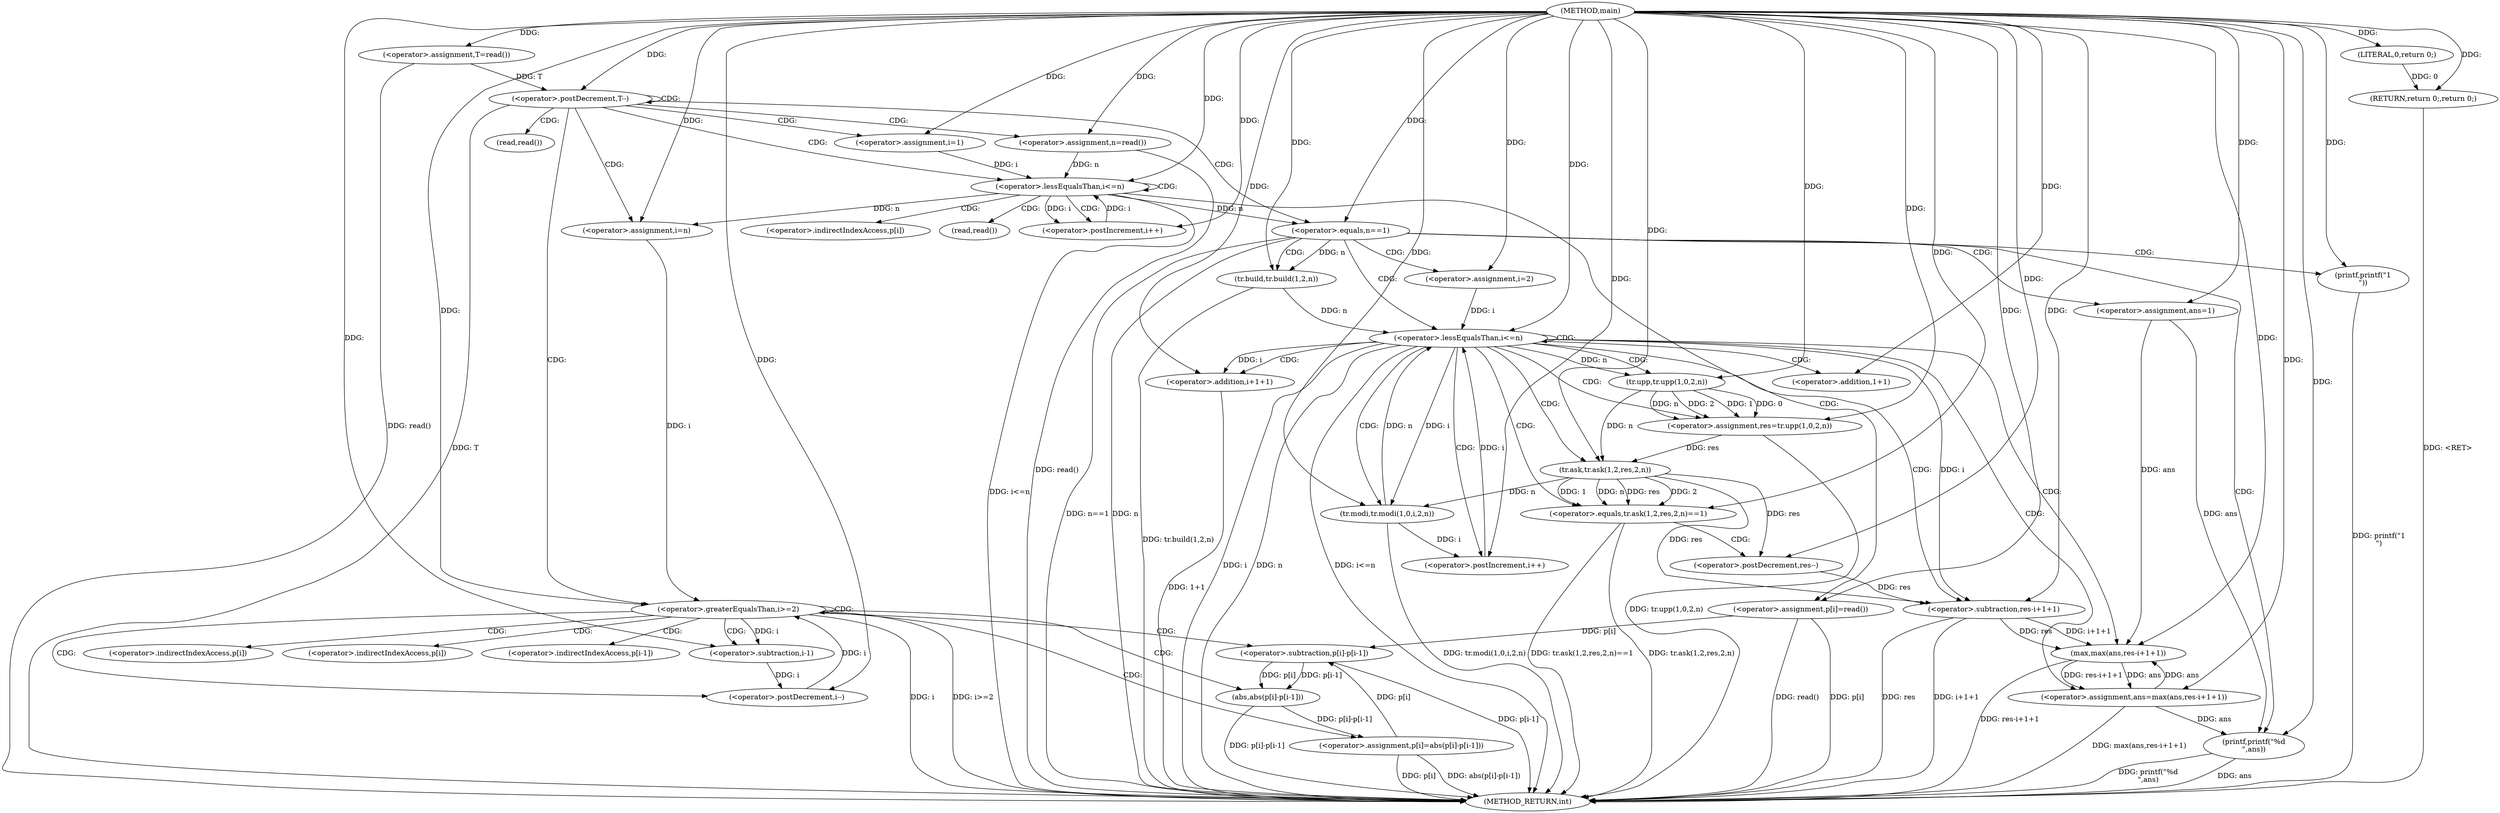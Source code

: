 digraph "main" {  
"1000456" [label = "(METHOD,main)" ]
"1000577" [label = "(METHOD_RETURN,int)" ]
"1000459" [label = "(<operator>.assignment,T=read())" ]
"1000575" [label = "(RETURN,return 0;,return 0;)" ]
"1000463" [label = "(<operator>.postDecrement,T--)" ]
"1000576" [label = "(LITERAL,0,return 0;)" ]
"1000466" [label = "(<operator>.assignment,n=read())" ]
"1000517" [label = "(tr.build,tr.build(1,2,n))" ]
"1000522" [label = "(<operator>.assignment,ans=1)" ]
"1000572" [label = "(printf,printf(\"%d\n\",ans))" ]
"1000471" [label = "(<operator>.assignment,i=1)" ]
"1000474" [label = "(<operator>.lessEqualsThan,i<=n)" ]
"1000477" [label = "(<operator>.postIncrement,i++)" ]
"1000479" [label = "(<operator>.assignment,p[i]=read())" ]
"1000486" [label = "(<operator>.assignment,i=n)" ]
"1000489" [label = "(<operator>.greaterEqualsThan,i>=2)" ]
"1000492" [label = "(<operator>.postDecrement,i--)" ]
"1000510" [label = "(<operator>.equals,n==1)" ]
"1000527" [label = "(<operator>.assignment,i=2)" ]
"1000530" [label = "(<operator>.lessEqualsThan,i<=n)" ]
"1000533" [label = "(<operator>.postIncrement,i++)" ]
"1000495" [label = "(<operator>.assignment,p[i]=abs(p[i]-p[i-1]))" ]
"1000514" [label = "(printf,printf(\"1\n\"))" ]
"1000537" [label = "(<operator>.assignment,res=tr.upp(1,0,2,n))" ]
"1000555" [label = "(<operator>.assignment,ans=max(ans,res-i+1+1))" ]
"1000566" [label = "(tr.modi,tr.modi(1,0,i,2,n))" ]
"1000545" [label = "(<operator>.equals,tr.ask(1,2,res,2,n)==1)" ]
"1000553" [label = "(<operator>.postDecrement,res--)" ]
"1000499" [label = "(abs,abs(p[i]-p[i-1]))" ]
"1000539" [label = "(tr.upp,tr.upp(1,0,2,n))" ]
"1000557" [label = "(max,max(ans,res-i+1+1))" ]
"1000500" [label = "(<operator>.subtraction,p[i]-p[i-1])" ]
"1000546" [label = "(tr.ask,tr.ask(1,2,res,2,n))" ]
"1000559" [label = "(<operator>.subtraction,res-i+1+1)" ]
"1000561" [label = "(<operator>.addition,i+1+1)" ]
"1000506" [label = "(<operator>.subtraction,i-1)" ]
"1000563" [label = "(<operator>.addition,1+1)" ]
"1000468" [label = "(read,read())" ]
"1000480" [label = "(<operator>.indirectIndexAccess,p[i])" ]
"1000483" [label = "(read,read())" ]
"1000496" [label = "(<operator>.indirectIndexAccess,p[i])" ]
"1000501" [label = "(<operator>.indirectIndexAccess,p[i])" ]
"1000504" [label = "(<operator>.indirectIndexAccess,p[i-1])" ]
  "1000459" -> "1000577"  [ label = "DDG: read()"] 
  "1000463" -> "1000577"  [ label = "DDG: T"] 
  "1000466" -> "1000577"  [ label = "DDG: read()"] 
  "1000474" -> "1000577"  [ label = "DDG: i<=n"] 
  "1000489" -> "1000577"  [ label = "DDG: i"] 
  "1000489" -> "1000577"  [ label = "DDG: i>=2"] 
  "1000510" -> "1000577"  [ label = "DDG: n"] 
  "1000510" -> "1000577"  [ label = "DDG: n==1"] 
  "1000517" -> "1000577"  [ label = "DDG: tr.build(1,2,n)"] 
  "1000530" -> "1000577"  [ label = "DDG: i"] 
  "1000530" -> "1000577"  [ label = "DDG: n"] 
  "1000530" -> "1000577"  [ label = "DDG: i<=n"] 
  "1000572" -> "1000577"  [ label = "DDG: ans"] 
  "1000572" -> "1000577"  [ label = "DDG: printf(\"%d\n\",ans)"] 
  "1000537" -> "1000577"  [ label = "DDG: tr.upp(1,0,2,n)"] 
  "1000545" -> "1000577"  [ label = "DDG: tr.ask(1,2,res,2,n)"] 
  "1000545" -> "1000577"  [ label = "DDG: tr.ask(1,2,res,2,n)==1"] 
  "1000559" -> "1000577"  [ label = "DDG: res"] 
  "1000561" -> "1000577"  [ label = "DDG: 1+1"] 
  "1000559" -> "1000577"  [ label = "DDG: i+1+1"] 
  "1000557" -> "1000577"  [ label = "DDG: res-i+1+1"] 
  "1000555" -> "1000577"  [ label = "DDG: max(ans,res-i+1+1)"] 
  "1000566" -> "1000577"  [ label = "DDG: tr.modi(1,0,i,2,n)"] 
  "1000514" -> "1000577"  [ label = "DDG: printf(\"1\n\")"] 
  "1000495" -> "1000577"  [ label = "DDG: p[i]"] 
  "1000500" -> "1000577"  [ label = "DDG: p[i-1]"] 
  "1000499" -> "1000577"  [ label = "DDG: p[i]-p[i-1]"] 
  "1000495" -> "1000577"  [ label = "DDG: abs(p[i]-p[i-1])"] 
  "1000479" -> "1000577"  [ label = "DDG: p[i]"] 
  "1000479" -> "1000577"  [ label = "DDG: read()"] 
  "1000575" -> "1000577"  [ label = "DDG: <RET>"] 
  "1000456" -> "1000459"  [ label = "DDG: "] 
  "1000576" -> "1000575"  [ label = "DDG: 0"] 
  "1000456" -> "1000575"  [ label = "DDG: "] 
  "1000456" -> "1000576"  [ label = "DDG: "] 
  "1000459" -> "1000463"  [ label = "DDG: T"] 
  "1000456" -> "1000463"  [ label = "DDG: "] 
  "1000456" -> "1000466"  [ label = "DDG: "] 
  "1000456" -> "1000522"  [ label = "DDG: "] 
  "1000456" -> "1000471"  [ label = "DDG: "] 
  "1000456" -> "1000479"  [ label = "DDG: "] 
  "1000474" -> "1000486"  [ label = "DDG: n"] 
  "1000456" -> "1000486"  [ label = "DDG: "] 
  "1000456" -> "1000517"  [ label = "DDG: "] 
  "1000510" -> "1000517"  [ label = "DDG: n"] 
  "1000456" -> "1000527"  [ label = "DDG: "] 
  "1000456" -> "1000572"  [ label = "DDG: "] 
  "1000522" -> "1000572"  [ label = "DDG: ans"] 
  "1000555" -> "1000572"  [ label = "DDG: ans"] 
  "1000471" -> "1000474"  [ label = "DDG: i"] 
  "1000477" -> "1000474"  [ label = "DDG: i"] 
  "1000456" -> "1000474"  [ label = "DDG: "] 
  "1000466" -> "1000474"  [ label = "DDG: n"] 
  "1000474" -> "1000477"  [ label = "DDG: i"] 
  "1000456" -> "1000477"  [ label = "DDG: "] 
  "1000486" -> "1000489"  [ label = "DDG: i"] 
  "1000492" -> "1000489"  [ label = "DDG: i"] 
  "1000456" -> "1000489"  [ label = "DDG: "] 
  "1000506" -> "1000492"  [ label = "DDG: i"] 
  "1000456" -> "1000492"  [ label = "DDG: "] 
  "1000499" -> "1000495"  [ label = "DDG: p[i]-p[i-1]"] 
  "1000456" -> "1000510"  [ label = "DDG: "] 
  "1000474" -> "1000510"  [ label = "DDG: n"] 
  "1000527" -> "1000530"  [ label = "DDG: i"] 
  "1000533" -> "1000530"  [ label = "DDG: i"] 
  "1000456" -> "1000530"  [ label = "DDG: "] 
  "1000517" -> "1000530"  [ label = "DDG: n"] 
  "1000566" -> "1000530"  [ label = "DDG: n"] 
  "1000566" -> "1000533"  [ label = "DDG: i"] 
  "1000456" -> "1000533"  [ label = "DDG: "] 
  "1000539" -> "1000537"  [ label = "DDG: 1"] 
  "1000539" -> "1000537"  [ label = "DDG: 0"] 
  "1000539" -> "1000537"  [ label = "DDG: n"] 
  "1000539" -> "1000537"  [ label = "DDG: 2"] 
  "1000557" -> "1000555"  [ label = "DDG: ans"] 
  "1000557" -> "1000555"  [ label = "DDG: res-i+1+1"] 
  "1000456" -> "1000514"  [ label = "DDG: "] 
  "1000456" -> "1000537"  [ label = "DDG: "] 
  "1000456" -> "1000555"  [ label = "DDG: "] 
  "1000456" -> "1000566"  [ label = "DDG: "] 
  "1000530" -> "1000566"  [ label = "DDG: i"] 
  "1000546" -> "1000566"  [ label = "DDG: n"] 
  "1000500" -> "1000499"  [ label = "DDG: p[i-1]"] 
  "1000500" -> "1000499"  [ label = "DDG: p[i]"] 
  "1000456" -> "1000539"  [ label = "DDG: "] 
  "1000530" -> "1000539"  [ label = "DDG: n"] 
  "1000546" -> "1000545"  [ label = "DDG: 2"] 
  "1000546" -> "1000545"  [ label = "DDG: 1"] 
  "1000546" -> "1000545"  [ label = "DDG: n"] 
  "1000546" -> "1000545"  [ label = "DDG: res"] 
  "1000456" -> "1000545"  [ label = "DDG: "] 
  "1000546" -> "1000553"  [ label = "DDG: res"] 
  "1000456" -> "1000553"  [ label = "DDG: "] 
  "1000522" -> "1000557"  [ label = "DDG: ans"] 
  "1000555" -> "1000557"  [ label = "DDG: ans"] 
  "1000456" -> "1000557"  [ label = "DDG: "] 
  "1000559" -> "1000557"  [ label = "DDG: res"] 
  "1000559" -> "1000557"  [ label = "DDG: i+1+1"] 
  "1000495" -> "1000500"  [ label = "DDG: p[i]"] 
  "1000479" -> "1000500"  [ label = "DDG: p[i]"] 
  "1000456" -> "1000546"  [ label = "DDG: "] 
  "1000537" -> "1000546"  [ label = "DDG: res"] 
  "1000539" -> "1000546"  [ label = "DDG: n"] 
  "1000546" -> "1000559"  [ label = "DDG: res"] 
  "1000553" -> "1000559"  [ label = "DDG: res"] 
  "1000456" -> "1000559"  [ label = "DDG: "] 
  "1000530" -> "1000559"  [ label = "DDG: i"] 
  "1000530" -> "1000561"  [ label = "DDG: i"] 
  "1000456" -> "1000561"  [ label = "DDG: "] 
  "1000489" -> "1000506"  [ label = "DDG: i"] 
  "1000456" -> "1000506"  [ label = "DDG: "] 
  "1000456" -> "1000563"  [ label = "DDG: "] 
  "1000463" -> "1000466"  [ label = "CDG: "] 
  "1000463" -> "1000486"  [ label = "CDG: "] 
  "1000463" -> "1000474"  [ label = "CDG: "] 
  "1000463" -> "1000471"  [ label = "CDG: "] 
  "1000463" -> "1000463"  [ label = "CDG: "] 
  "1000463" -> "1000510"  [ label = "CDG: "] 
  "1000463" -> "1000468"  [ label = "CDG: "] 
  "1000463" -> "1000489"  [ label = "CDG: "] 
  "1000474" -> "1000483"  [ label = "CDG: "] 
  "1000474" -> "1000479"  [ label = "CDG: "] 
  "1000474" -> "1000477"  [ label = "CDG: "] 
  "1000474" -> "1000480"  [ label = "CDG: "] 
  "1000474" -> "1000474"  [ label = "CDG: "] 
  "1000489" -> "1000500"  [ label = "CDG: "] 
  "1000489" -> "1000495"  [ label = "CDG: "] 
  "1000489" -> "1000504"  [ label = "CDG: "] 
  "1000489" -> "1000499"  [ label = "CDG: "] 
  "1000489" -> "1000506"  [ label = "CDG: "] 
  "1000489" -> "1000492"  [ label = "CDG: "] 
  "1000489" -> "1000501"  [ label = "CDG: "] 
  "1000489" -> "1000496"  [ label = "CDG: "] 
  "1000489" -> "1000489"  [ label = "CDG: "] 
  "1000510" -> "1000514"  [ label = "CDG: "] 
  "1000510" -> "1000517"  [ label = "CDG: "] 
  "1000510" -> "1000522"  [ label = "CDG: "] 
  "1000510" -> "1000527"  [ label = "CDG: "] 
  "1000510" -> "1000530"  [ label = "CDG: "] 
  "1000510" -> "1000572"  [ label = "CDG: "] 
  "1000530" -> "1000537"  [ label = "CDG: "] 
  "1000530" -> "1000533"  [ label = "CDG: "] 
  "1000530" -> "1000545"  [ label = "CDG: "] 
  "1000530" -> "1000561"  [ label = "CDG: "] 
  "1000530" -> "1000563"  [ label = "CDG: "] 
  "1000530" -> "1000566"  [ label = "CDG: "] 
  "1000530" -> "1000559"  [ label = "CDG: "] 
  "1000530" -> "1000530"  [ label = "CDG: "] 
  "1000530" -> "1000555"  [ label = "CDG: "] 
  "1000530" -> "1000539"  [ label = "CDG: "] 
  "1000530" -> "1000546"  [ label = "CDG: "] 
  "1000530" -> "1000557"  [ label = "CDG: "] 
  "1000545" -> "1000553"  [ label = "CDG: "] 
}
